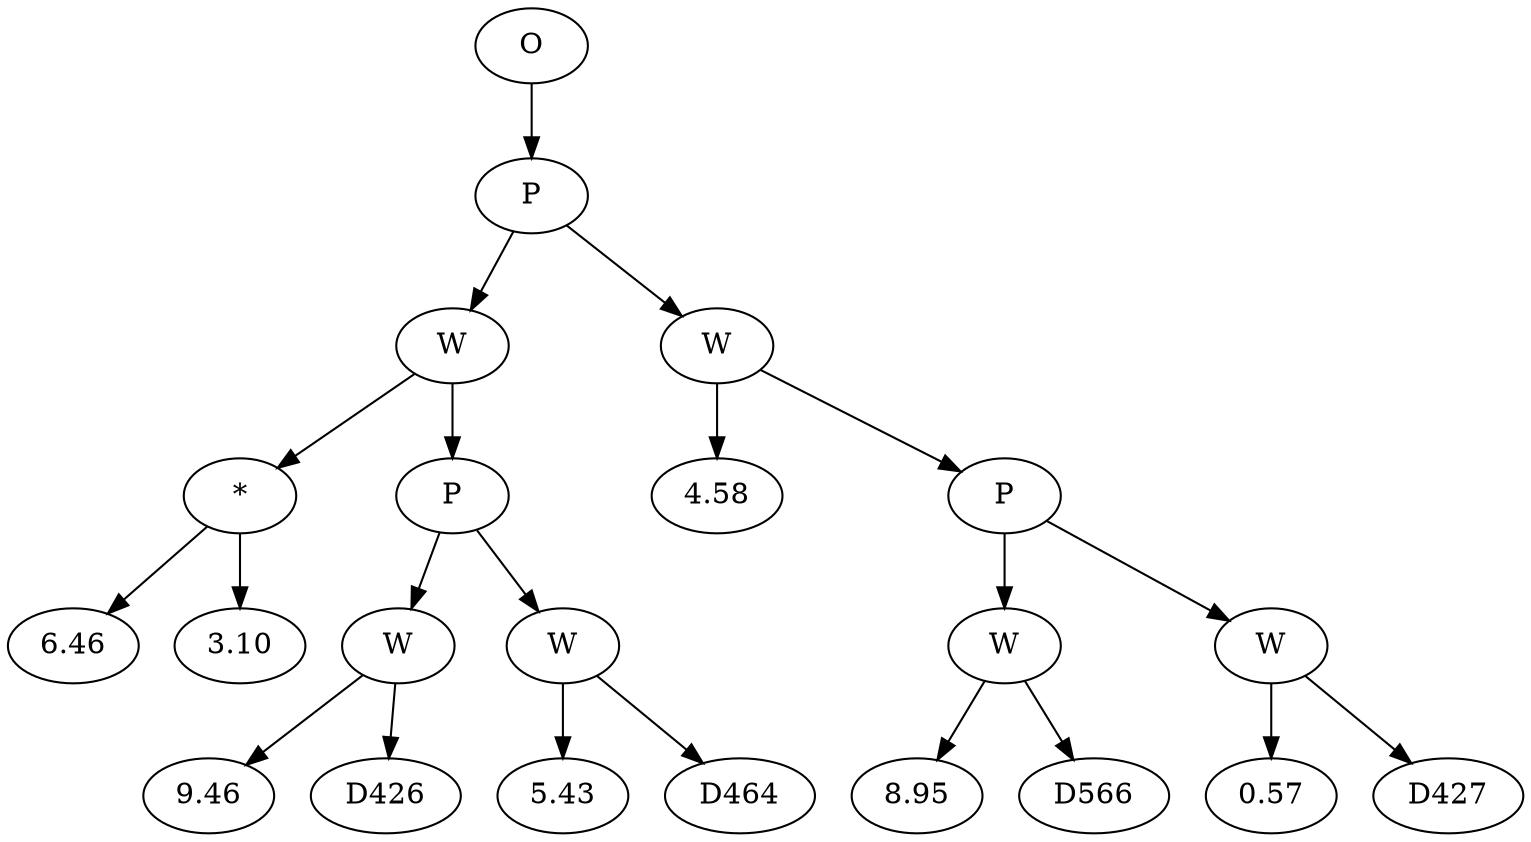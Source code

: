// Tree
digraph {
	3006761 [label=O]
	3006762 [label=P]
	3006761 -> 3006762
	3006763 [label=W]
	3006762 -> 3006763
	3006764 [label="*"]
	3006763 -> 3006764
	3006765 [label=6.46]
	3006764 -> 3006765
	3006766 [label=3.10]
	3006764 -> 3006766
	3006767 [label=P]
	3006763 -> 3006767
	3006768 [label=W]
	3006767 -> 3006768
	3006769 [label=9.46]
	3006768 -> 3006769
	3006770 [label=D426]
	3006768 -> 3006770
	3006771 [label=W]
	3006767 -> 3006771
	3006772 [label=5.43]
	3006771 -> 3006772
	3006773 [label=D464]
	3006771 -> 3006773
	3006774 [label=W]
	3006762 -> 3006774
	3006775 [label=4.58]
	3006774 -> 3006775
	3006776 [label=P]
	3006774 -> 3006776
	3006777 [label=W]
	3006776 -> 3006777
	3006778 [label=8.95]
	3006777 -> 3006778
	3006779 [label=D566]
	3006777 -> 3006779
	3006780 [label=W]
	3006776 -> 3006780
	3006781 [label=0.57]
	3006780 -> 3006781
	3006782 [label=D427]
	3006780 -> 3006782
}
